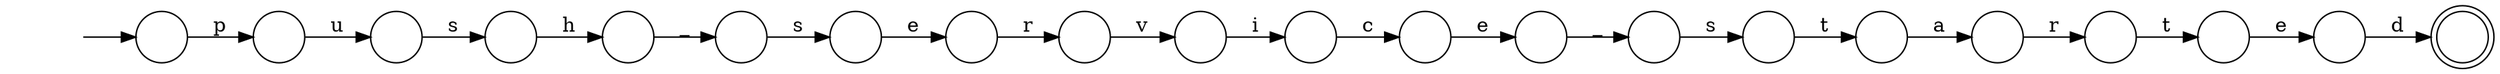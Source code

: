 digraph Automaton {
  rankdir = LR;
  0 [shape=circle,label=""];
  0 -> 11 [label="t"]
  1 [shape=circle,label=""];
  1 -> 17 [label="s"]
  2 [shape=circle,label=""];
  2 -> 7 [label="u"]
  3 [shape=circle,label=""];
  3 -> 8 [label="h"]
  4 [shape=circle,label=""];
  4 -> 10 [label="e"]
  5 [shape=circle,label=""];
  5 -> 0 [label="s"]
  6 [shape=doublecircle,label=""];
  7 [shape=circle,label=""];
  7 -> 3 [label="s"]
  8 [shape=circle,label=""];
  8 -> 1 [label="_"]
  9 [shape=circle,label=""];
  9 -> 13 [label="r"]
  10 [shape=circle,label=""];
  10 -> 5 [label="_"]
  11 [shape=circle,label=""];
  11 -> 20 [label="a"]
  12 [shape=circle,label=""];
  initial [shape=plaintext,label=""];
  initial -> 12
  12 -> 2 [label="p"]
  13 [shape=circle,label=""];
  13 -> 19 [label="v"]
  14 [shape=circle,label=""];
  14 -> 15 [label="t"]
  15 [shape=circle,label=""];
  15 -> 16 [label="e"]
  16 [shape=circle,label=""];
  16 -> 6 [label="d"]
  17 [shape=circle,label=""];
  17 -> 9 [label="e"]
  18 [shape=circle,label=""];
  18 -> 4 [label="c"]
  19 [shape=circle,label=""];
  19 -> 18 [label="i"]
  20 [shape=circle,label=""];
  20 -> 14 [label="r"]
}
